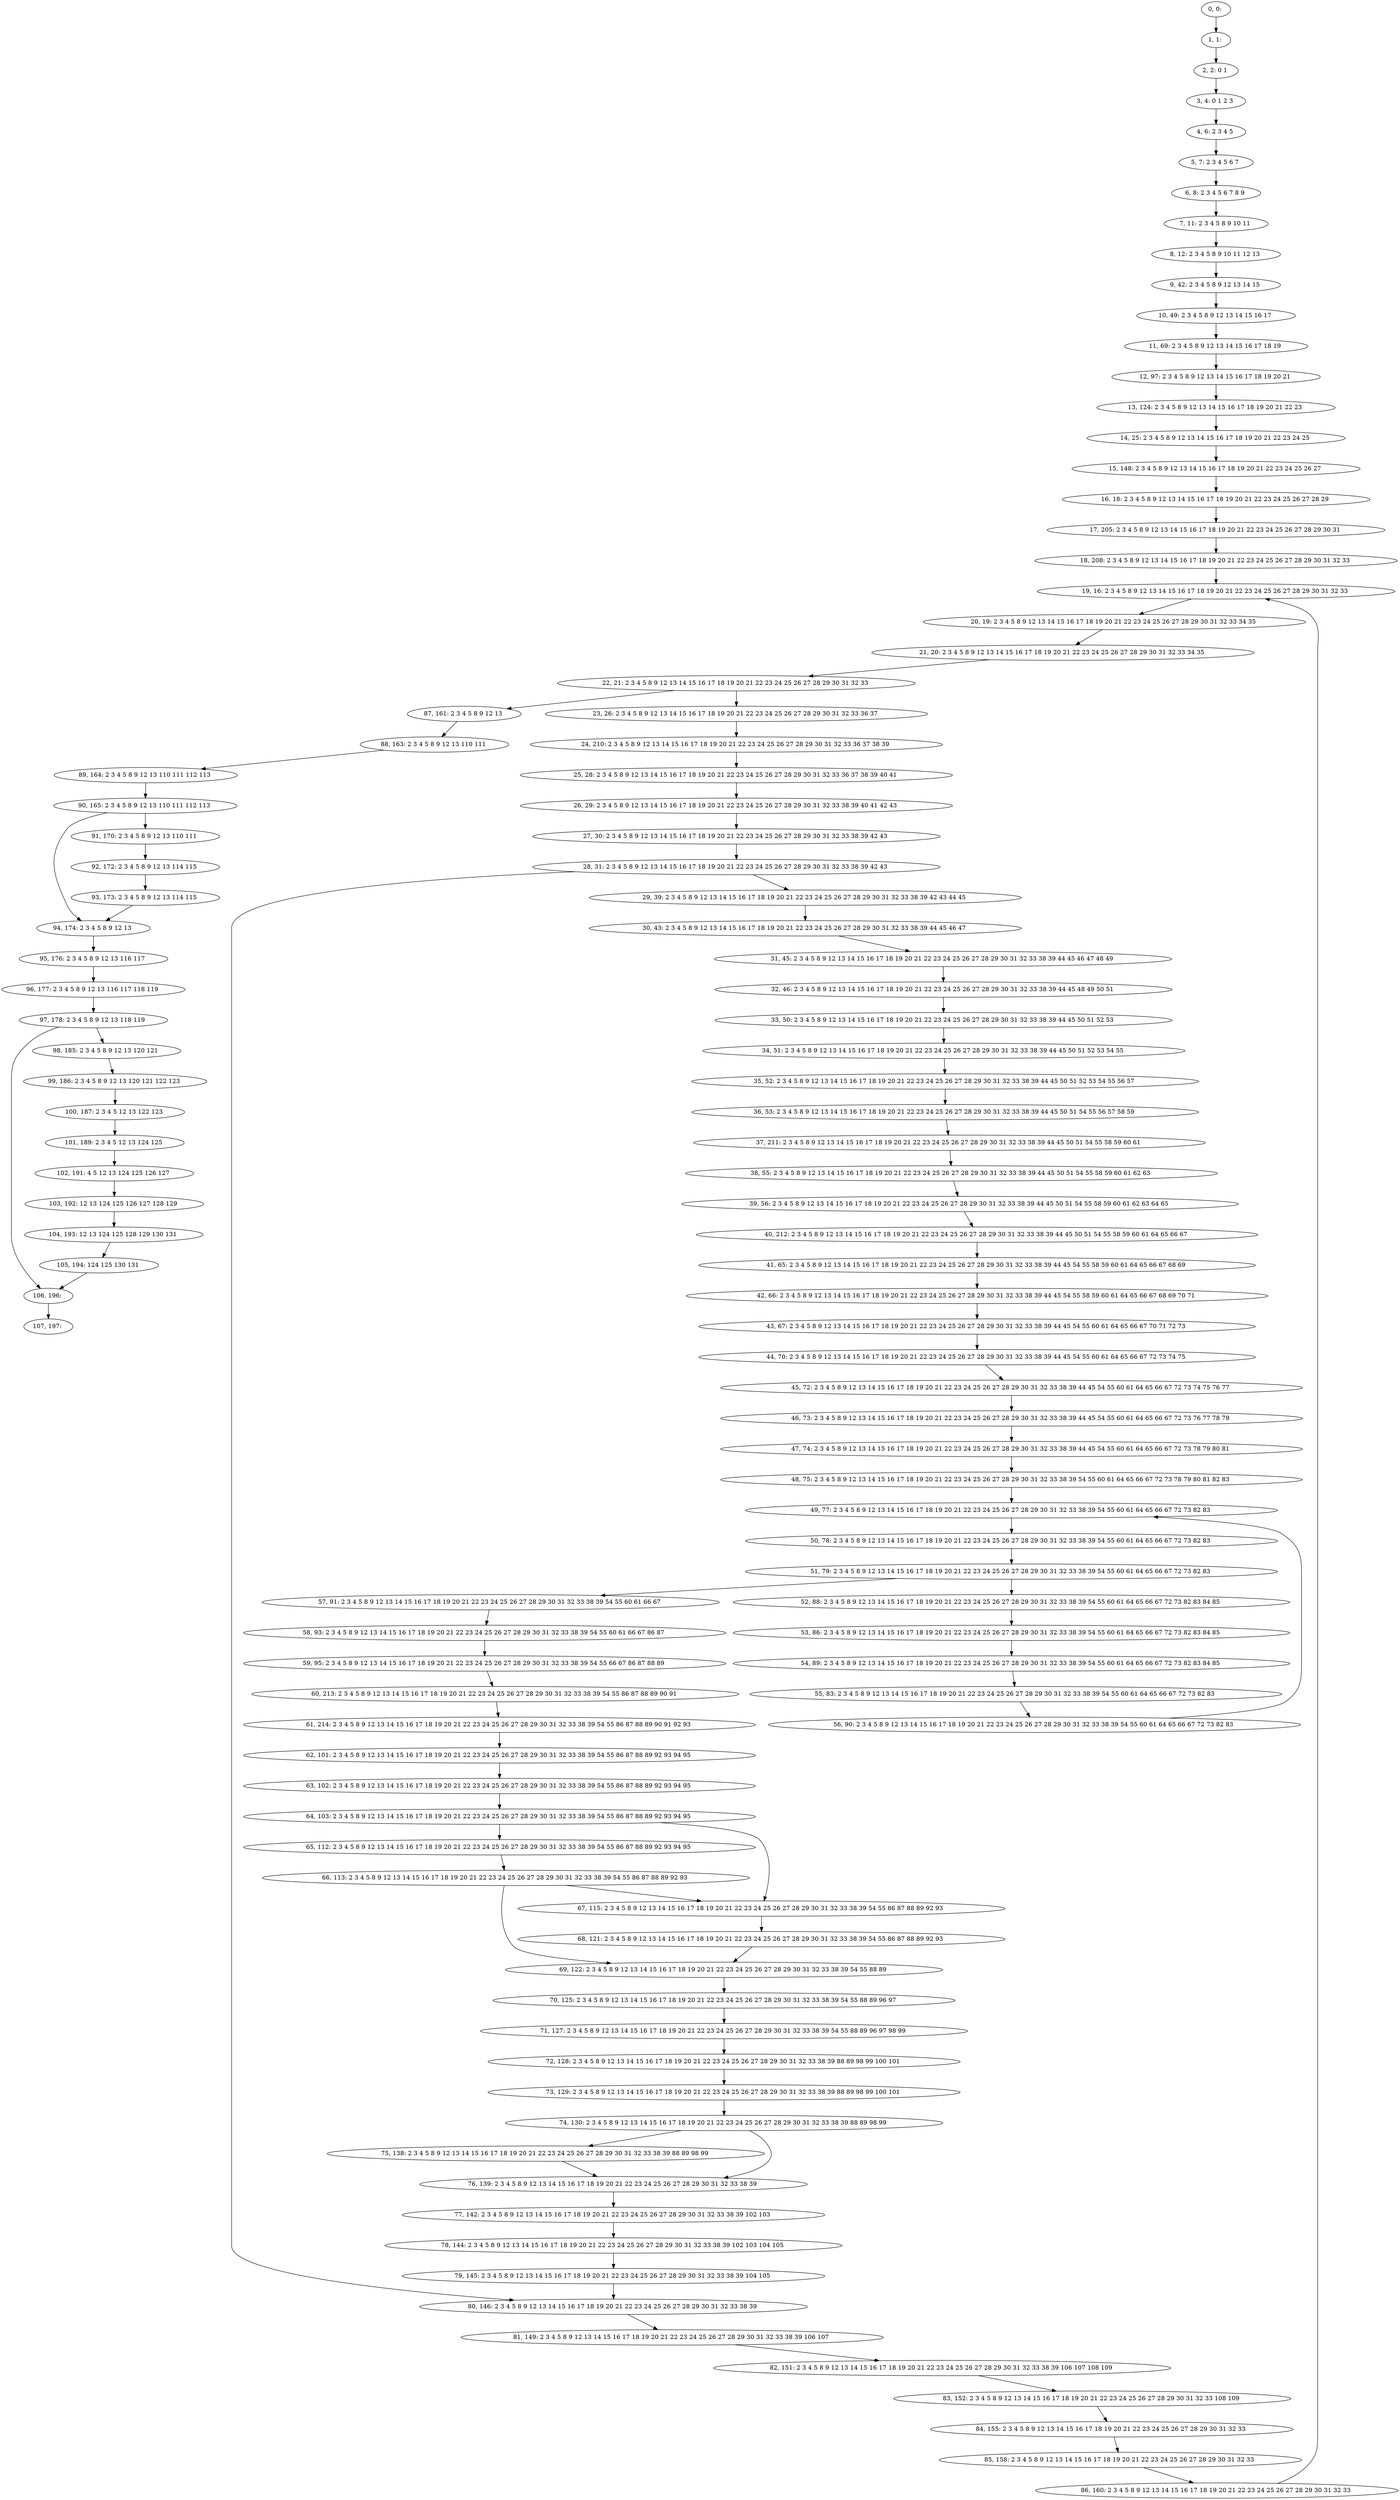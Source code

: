 digraph G {
0[label="0, 0: "];
1[label="1, 1: "];
2[label="2, 2: 0 1 "];
3[label="3, 4: 0 1 2 3 "];
4[label="4, 6: 2 3 4 5 "];
5[label="5, 7: 2 3 4 5 6 7 "];
6[label="6, 8: 2 3 4 5 6 7 8 9 "];
7[label="7, 11: 2 3 4 5 8 9 10 11 "];
8[label="8, 12: 2 3 4 5 8 9 10 11 12 13 "];
9[label="9, 42: 2 3 4 5 8 9 12 13 14 15 "];
10[label="10, 49: 2 3 4 5 8 9 12 13 14 15 16 17 "];
11[label="11, 69: 2 3 4 5 8 9 12 13 14 15 16 17 18 19 "];
12[label="12, 97: 2 3 4 5 8 9 12 13 14 15 16 17 18 19 20 21 "];
13[label="13, 124: 2 3 4 5 8 9 12 13 14 15 16 17 18 19 20 21 22 23 "];
14[label="14, 25: 2 3 4 5 8 9 12 13 14 15 16 17 18 19 20 21 22 23 24 25 "];
15[label="15, 148: 2 3 4 5 8 9 12 13 14 15 16 17 18 19 20 21 22 23 24 25 26 27 "];
16[label="16, 18: 2 3 4 5 8 9 12 13 14 15 16 17 18 19 20 21 22 23 24 25 26 27 28 29 "];
17[label="17, 205: 2 3 4 5 8 9 12 13 14 15 16 17 18 19 20 21 22 23 24 25 26 27 28 29 30 31 "];
18[label="18, 208: 2 3 4 5 8 9 12 13 14 15 16 17 18 19 20 21 22 23 24 25 26 27 28 29 30 31 32 33 "];
19[label="19, 16: 2 3 4 5 8 9 12 13 14 15 16 17 18 19 20 21 22 23 24 25 26 27 28 29 30 31 32 33 "];
20[label="20, 19: 2 3 4 5 8 9 12 13 14 15 16 17 18 19 20 21 22 23 24 25 26 27 28 29 30 31 32 33 34 35 "];
21[label="21, 20: 2 3 4 5 8 9 12 13 14 15 16 17 18 19 20 21 22 23 24 25 26 27 28 29 30 31 32 33 34 35 "];
22[label="22, 21: 2 3 4 5 8 9 12 13 14 15 16 17 18 19 20 21 22 23 24 25 26 27 28 29 30 31 32 33 "];
23[label="23, 26: 2 3 4 5 8 9 12 13 14 15 16 17 18 19 20 21 22 23 24 25 26 27 28 29 30 31 32 33 36 37 "];
24[label="24, 210: 2 3 4 5 8 9 12 13 14 15 16 17 18 19 20 21 22 23 24 25 26 27 28 29 30 31 32 33 36 37 38 39 "];
25[label="25, 28: 2 3 4 5 8 9 12 13 14 15 16 17 18 19 20 21 22 23 24 25 26 27 28 29 30 31 32 33 36 37 38 39 40 41 "];
26[label="26, 29: 2 3 4 5 8 9 12 13 14 15 16 17 18 19 20 21 22 23 24 25 26 27 28 29 30 31 32 33 38 39 40 41 42 43 "];
27[label="27, 30: 2 3 4 5 8 9 12 13 14 15 16 17 18 19 20 21 22 23 24 25 26 27 28 29 30 31 32 33 38 39 42 43 "];
28[label="28, 31: 2 3 4 5 8 9 12 13 14 15 16 17 18 19 20 21 22 23 24 25 26 27 28 29 30 31 32 33 38 39 42 43 "];
29[label="29, 39: 2 3 4 5 8 9 12 13 14 15 16 17 18 19 20 21 22 23 24 25 26 27 28 29 30 31 32 33 38 39 42 43 44 45 "];
30[label="30, 43: 2 3 4 5 8 9 12 13 14 15 16 17 18 19 20 21 22 23 24 25 26 27 28 29 30 31 32 33 38 39 44 45 46 47 "];
31[label="31, 45: 2 3 4 5 8 9 12 13 14 15 16 17 18 19 20 21 22 23 24 25 26 27 28 29 30 31 32 33 38 39 44 45 46 47 48 49 "];
32[label="32, 46: 2 3 4 5 8 9 12 13 14 15 16 17 18 19 20 21 22 23 24 25 26 27 28 29 30 31 32 33 38 39 44 45 48 49 50 51 "];
33[label="33, 50: 2 3 4 5 8 9 12 13 14 15 16 17 18 19 20 21 22 23 24 25 26 27 28 29 30 31 32 33 38 39 44 45 50 51 52 53 "];
34[label="34, 51: 2 3 4 5 8 9 12 13 14 15 16 17 18 19 20 21 22 23 24 25 26 27 28 29 30 31 32 33 38 39 44 45 50 51 52 53 54 55 "];
35[label="35, 52: 2 3 4 5 8 9 12 13 14 15 16 17 18 19 20 21 22 23 24 25 26 27 28 29 30 31 32 33 38 39 44 45 50 51 52 53 54 55 56 57 "];
36[label="36, 53: 2 3 4 5 8 9 12 13 14 15 16 17 18 19 20 21 22 23 24 25 26 27 28 29 30 31 32 33 38 39 44 45 50 51 54 55 56 57 58 59 "];
37[label="37, 211: 2 3 4 5 8 9 12 13 14 15 16 17 18 19 20 21 22 23 24 25 26 27 28 29 30 31 32 33 38 39 44 45 50 51 54 55 58 59 60 61 "];
38[label="38, 55: 2 3 4 5 8 9 12 13 14 15 16 17 18 19 20 21 22 23 24 25 26 27 28 29 30 31 32 33 38 39 44 45 50 51 54 55 58 59 60 61 62 63 "];
39[label="39, 56: 2 3 4 5 8 9 12 13 14 15 16 17 18 19 20 21 22 23 24 25 26 27 28 29 30 31 32 33 38 39 44 45 50 51 54 55 58 59 60 61 62 63 64 65 "];
40[label="40, 212: 2 3 4 5 8 9 12 13 14 15 16 17 18 19 20 21 22 23 24 25 26 27 28 29 30 31 32 33 38 39 44 45 50 51 54 55 58 59 60 61 64 65 66 67 "];
41[label="41, 65: 2 3 4 5 8 9 12 13 14 15 16 17 18 19 20 21 22 23 24 25 26 27 28 29 30 31 32 33 38 39 44 45 54 55 58 59 60 61 64 65 66 67 68 69 "];
42[label="42, 66: 2 3 4 5 8 9 12 13 14 15 16 17 18 19 20 21 22 23 24 25 26 27 28 29 30 31 32 33 38 39 44 45 54 55 58 59 60 61 64 65 66 67 68 69 70 71 "];
43[label="43, 67: 2 3 4 5 8 9 12 13 14 15 16 17 18 19 20 21 22 23 24 25 26 27 28 29 30 31 32 33 38 39 44 45 54 55 60 61 64 65 66 67 70 71 72 73 "];
44[label="44, 70: 2 3 4 5 8 9 12 13 14 15 16 17 18 19 20 21 22 23 24 25 26 27 28 29 30 31 32 33 38 39 44 45 54 55 60 61 64 65 66 67 72 73 74 75 "];
45[label="45, 72: 2 3 4 5 8 9 12 13 14 15 16 17 18 19 20 21 22 23 24 25 26 27 28 29 30 31 32 33 38 39 44 45 54 55 60 61 64 65 66 67 72 73 74 75 76 77 "];
46[label="46, 73: 2 3 4 5 8 9 12 13 14 15 16 17 18 19 20 21 22 23 24 25 26 27 28 29 30 31 32 33 38 39 44 45 54 55 60 61 64 65 66 67 72 73 76 77 78 79 "];
47[label="47, 74: 2 3 4 5 8 9 12 13 14 15 16 17 18 19 20 21 22 23 24 25 26 27 28 29 30 31 32 33 38 39 44 45 54 55 60 61 64 65 66 67 72 73 78 79 80 81 "];
48[label="48, 75: 2 3 4 5 8 9 12 13 14 15 16 17 18 19 20 21 22 23 24 25 26 27 28 29 30 31 32 33 38 39 54 55 60 61 64 65 66 67 72 73 78 79 80 81 82 83 "];
49[label="49, 77: 2 3 4 5 8 9 12 13 14 15 16 17 18 19 20 21 22 23 24 25 26 27 28 29 30 31 32 33 38 39 54 55 60 61 64 65 66 67 72 73 82 83 "];
50[label="50, 78: 2 3 4 5 8 9 12 13 14 15 16 17 18 19 20 21 22 23 24 25 26 27 28 29 30 31 32 33 38 39 54 55 60 61 64 65 66 67 72 73 82 83 "];
51[label="51, 79: 2 3 4 5 8 9 12 13 14 15 16 17 18 19 20 21 22 23 24 25 26 27 28 29 30 31 32 33 38 39 54 55 60 61 64 65 66 67 72 73 82 83 "];
52[label="52, 88: 2 3 4 5 8 9 12 13 14 15 16 17 18 19 20 21 22 23 24 25 26 27 28 29 30 31 32 33 38 39 54 55 60 61 64 65 66 67 72 73 82 83 84 85 "];
53[label="53, 86: 2 3 4 5 8 9 12 13 14 15 16 17 18 19 20 21 22 23 24 25 26 27 28 29 30 31 32 33 38 39 54 55 60 61 64 65 66 67 72 73 82 83 84 85 "];
54[label="54, 89: 2 3 4 5 8 9 12 13 14 15 16 17 18 19 20 21 22 23 24 25 26 27 28 29 30 31 32 33 38 39 54 55 60 61 64 65 66 67 72 73 82 83 84 85 "];
55[label="55, 83: 2 3 4 5 8 9 12 13 14 15 16 17 18 19 20 21 22 23 24 25 26 27 28 29 30 31 32 33 38 39 54 55 60 61 64 65 66 67 72 73 82 83 "];
56[label="56, 90: 2 3 4 5 8 9 12 13 14 15 16 17 18 19 20 21 22 23 24 25 26 27 28 29 30 31 32 33 38 39 54 55 60 61 64 65 66 67 72 73 82 83 "];
57[label="57, 91: 2 3 4 5 8 9 12 13 14 15 16 17 18 19 20 21 22 23 24 25 26 27 28 29 30 31 32 33 38 39 54 55 60 61 66 67 "];
58[label="58, 93: 2 3 4 5 8 9 12 13 14 15 16 17 18 19 20 21 22 23 24 25 26 27 28 29 30 31 32 33 38 39 54 55 60 61 66 67 86 87 "];
59[label="59, 95: 2 3 4 5 8 9 12 13 14 15 16 17 18 19 20 21 22 23 24 25 26 27 28 29 30 31 32 33 38 39 54 55 66 67 86 87 88 89 "];
60[label="60, 213: 2 3 4 5 8 9 12 13 14 15 16 17 18 19 20 21 22 23 24 25 26 27 28 29 30 31 32 33 38 39 54 55 86 87 88 89 90 91 "];
61[label="61, 214: 2 3 4 5 8 9 12 13 14 15 16 17 18 19 20 21 22 23 24 25 26 27 28 29 30 31 32 33 38 39 54 55 86 87 88 89 90 91 92 93 "];
62[label="62, 101: 2 3 4 5 8 9 12 13 14 15 16 17 18 19 20 21 22 23 24 25 26 27 28 29 30 31 32 33 38 39 54 55 86 87 88 89 92 93 94 95 "];
63[label="63, 102: 2 3 4 5 8 9 12 13 14 15 16 17 18 19 20 21 22 23 24 25 26 27 28 29 30 31 32 33 38 39 54 55 86 87 88 89 92 93 94 95 "];
64[label="64, 103: 2 3 4 5 8 9 12 13 14 15 16 17 18 19 20 21 22 23 24 25 26 27 28 29 30 31 32 33 38 39 54 55 86 87 88 89 92 93 94 95 "];
65[label="65, 112: 2 3 4 5 8 9 12 13 14 15 16 17 18 19 20 21 22 23 24 25 26 27 28 29 30 31 32 33 38 39 54 55 86 87 88 89 92 93 94 95 "];
66[label="66, 113: 2 3 4 5 8 9 12 13 14 15 16 17 18 19 20 21 22 23 24 25 26 27 28 29 30 31 32 33 38 39 54 55 86 87 88 89 92 93 "];
67[label="67, 115: 2 3 4 5 8 9 12 13 14 15 16 17 18 19 20 21 22 23 24 25 26 27 28 29 30 31 32 33 38 39 54 55 86 87 88 89 92 93 "];
68[label="68, 121: 2 3 4 5 8 9 12 13 14 15 16 17 18 19 20 21 22 23 24 25 26 27 28 29 30 31 32 33 38 39 54 55 86 87 88 89 92 93 "];
69[label="69, 122: 2 3 4 5 8 9 12 13 14 15 16 17 18 19 20 21 22 23 24 25 26 27 28 29 30 31 32 33 38 39 54 55 88 89 "];
70[label="70, 125: 2 3 4 5 8 9 12 13 14 15 16 17 18 19 20 21 22 23 24 25 26 27 28 29 30 31 32 33 38 39 54 55 88 89 96 97 "];
71[label="71, 127: 2 3 4 5 8 9 12 13 14 15 16 17 18 19 20 21 22 23 24 25 26 27 28 29 30 31 32 33 38 39 54 55 88 89 96 97 98 99 "];
72[label="72, 128: 2 3 4 5 8 9 12 13 14 15 16 17 18 19 20 21 22 23 24 25 26 27 28 29 30 31 32 33 38 39 88 89 98 99 100 101 "];
73[label="73, 129: 2 3 4 5 8 9 12 13 14 15 16 17 18 19 20 21 22 23 24 25 26 27 28 29 30 31 32 33 38 39 88 89 98 99 100 101 "];
74[label="74, 130: 2 3 4 5 8 9 12 13 14 15 16 17 18 19 20 21 22 23 24 25 26 27 28 29 30 31 32 33 38 39 88 89 98 99 "];
75[label="75, 138: 2 3 4 5 8 9 12 13 14 15 16 17 18 19 20 21 22 23 24 25 26 27 28 29 30 31 32 33 38 39 88 89 98 99 "];
76[label="76, 139: 2 3 4 5 8 9 12 13 14 15 16 17 18 19 20 21 22 23 24 25 26 27 28 29 30 31 32 33 38 39 "];
77[label="77, 142: 2 3 4 5 8 9 12 13 14 15 16 17 18 19 20 21 22 23 24 25 26 27 28 29 30 31 32 33 38 39 102 103 "];
78[label="78, 144: 2 3 4 5 8 9 12 13 14 15 16 17 18 19 20 21 22 23 24 25 26 27 28 29 30 31 32 33 38 39 102 103 104 105 "];
79[label="79, 145: 2 3 4 5 8 9 12 13 14 15 16 17 18 19 20 21 22 23 24 25 26 27 28 29 30 31 32 33 38 39 104 105 "];
80[label="80, 146: 2 3 4 5 8 9 12 13 14 15 16 17 18 19 20 21 22 23 24 25 26 27 28 29 30 31 32 33 38 39 "];
81[label="81, 149: 2 3 4 5 8 9 12 13 14 15 16 17 18 19 20 21 22 23 24 25 26 27 28 29 30 31 32 33 38 39 106 107 "];
82[label="82, 151: 2 3 4 5 8 9 12 13 14 15 16 17 18 19 20 21 22 23 24 25 26 27 28 29 30 31 32 33 38 39 106 107 108 109 "];
83[label="83, 152: 2 3 4 5 8 9 12 13 14 15 16 17 18 19 20 21 22 23 24 25 26 27 28 29 30 31 32 33 108 109 "];
84[label="84, 155: 2 3 4 5 8 9 12 13 14 15 16 17 18 19 20 21 22 23 24 25 26 27 28 29 30 31 32 33 "];
85[label="85, 158: 2 3 4 5 8 9 12 13 14 15 16 17 18 19 20 21 22 23 24 25 26 27 28 29 30 31 32 33 "];
86[label="86, 160: 2 3 4 5 8 9 12 13 14 15 16 17 18 19 20 21 22 23 24 25 26 27 28 29 30 31 32 33 "];
87[label="87, 161: 2 3 4 5 8 9 12 13 "];
88[label="88, 163: 2 3 4 5 8 9 12 13 110 111 "];
89[label="89, 164: 2 3 4 5 8 9 12 13 110 111 112 113 "];
90[label="90, 165: 2 3 4 5 8 9 12 13 110 111 112 113 "];
91[label="91, 170: 2 3 4 5 8 9 12 13 110 111 "];
92[label="92, 172: 2 3 4 5 8 9 12 13 114 115 "];
93[label="93, 173: 2 3 4 5 8 9 12 13 114 115 "];
94[label="94, 174: 2 3 4 5 8 9 12 13 "];
95[label="95, 176: 2 3 4 5 8 9 12 13 116 117 "];
96[label="96, 177: 2 3 4 5 8 9 12 13 116 117 118 119 "];
97[label="97, 178: 2 3 4 5 8 9 12 13 118 119 "];
98[label="98, 185: 2 3 4 5 8 9 12 13 120 121 "];
99[label="99, 186: 2 3 4 5 8 9 12 13 120 121 122 123 "];
100[label="100, 187: 2 3 4 5 12 13 122 123 "];
101[label="101, 189: 2 3 4 5 12 13 124 125 "];
102[label="102, 191: 4 5 12 13 124 125 126 127 "];
103[label="103, 192: 12 13 124 125 126 127 128 129 "];
104[label="104, 193: 12 13 124 125 128 129 130 131 "];
105[label="105, 194: 124 125 130 131 "];
106[label="106, 196: "];
107[label="107, 197: "];
0->1 ;
1->2 ;
2->3 ;
3->4 ;
4->5 ;
5->6 ;
6->7 ;
7->8 ;
8->9 ;
9->10 ;
10->11 ;
11->12 ;
12->13 ;
13->14 ;
14->15 ;
15->16 ;
16->17 ;
17->18 ;
18->19 ;
19->20 ;
20->21 ;
21->22 ;
22->23 ;
22->87 ;
23->24 ;
24->25 ;
25->26 ;
26->27 ;
27->28 ;
28->29 ;
28->80 ;
29->30 ;
30->31 ;
31->32 ;
32->33 ;
33->34 ;
34->35 ;
35->36 ;
36->37 ;
37->38 ;
38->39 ;
39->40 ;
40->41 ;
41->42 ;
42->43 ;
43->44 ;
44->45 ;
45->46 ;
46->47 ;
47->48 ;
48->49 ;
49->50 ;
50->51 ;
51->52 ;
51->57 ;
52->53 ;
53->54 ;
54->55 ;
55->56 ;
56->49 ;
57->58 ;
58->59 ;
59->60 ;
60->61 ;
61->62 ;
62->63 ;
63->64 ;
64->65 ;
64->67 ;
65->66 ;
66->67 ;
66->69 ;
67->68 ;
68->69 ;
69->70 ;
70->71 ;
71->72 ;
72->73 ;
73->74 ;
74->75 ;
74->76 ;
75->76 ;
76->77 ;
77->78 ;
78->79 ;
79->80 ;
80->81 ;
81->82 ;
82->83 ;
83->84 ;
84->85 ;
85->86 ;
86->19 ;
87->88 ;
88->89 ;
89->90 ;
90->91 ;
90->94 ;
91->92 ;
92->93 ;
93->94 ;
94->95 ;
95->96 ;
96->97 ;
97->98 ;
97->106 ;
98->99 ;
99->100 ;
100->101 ;
101->102 ;
102->103 ;
103->104 ;
104->105 ;
105->106 ;
106->107 ;
}
